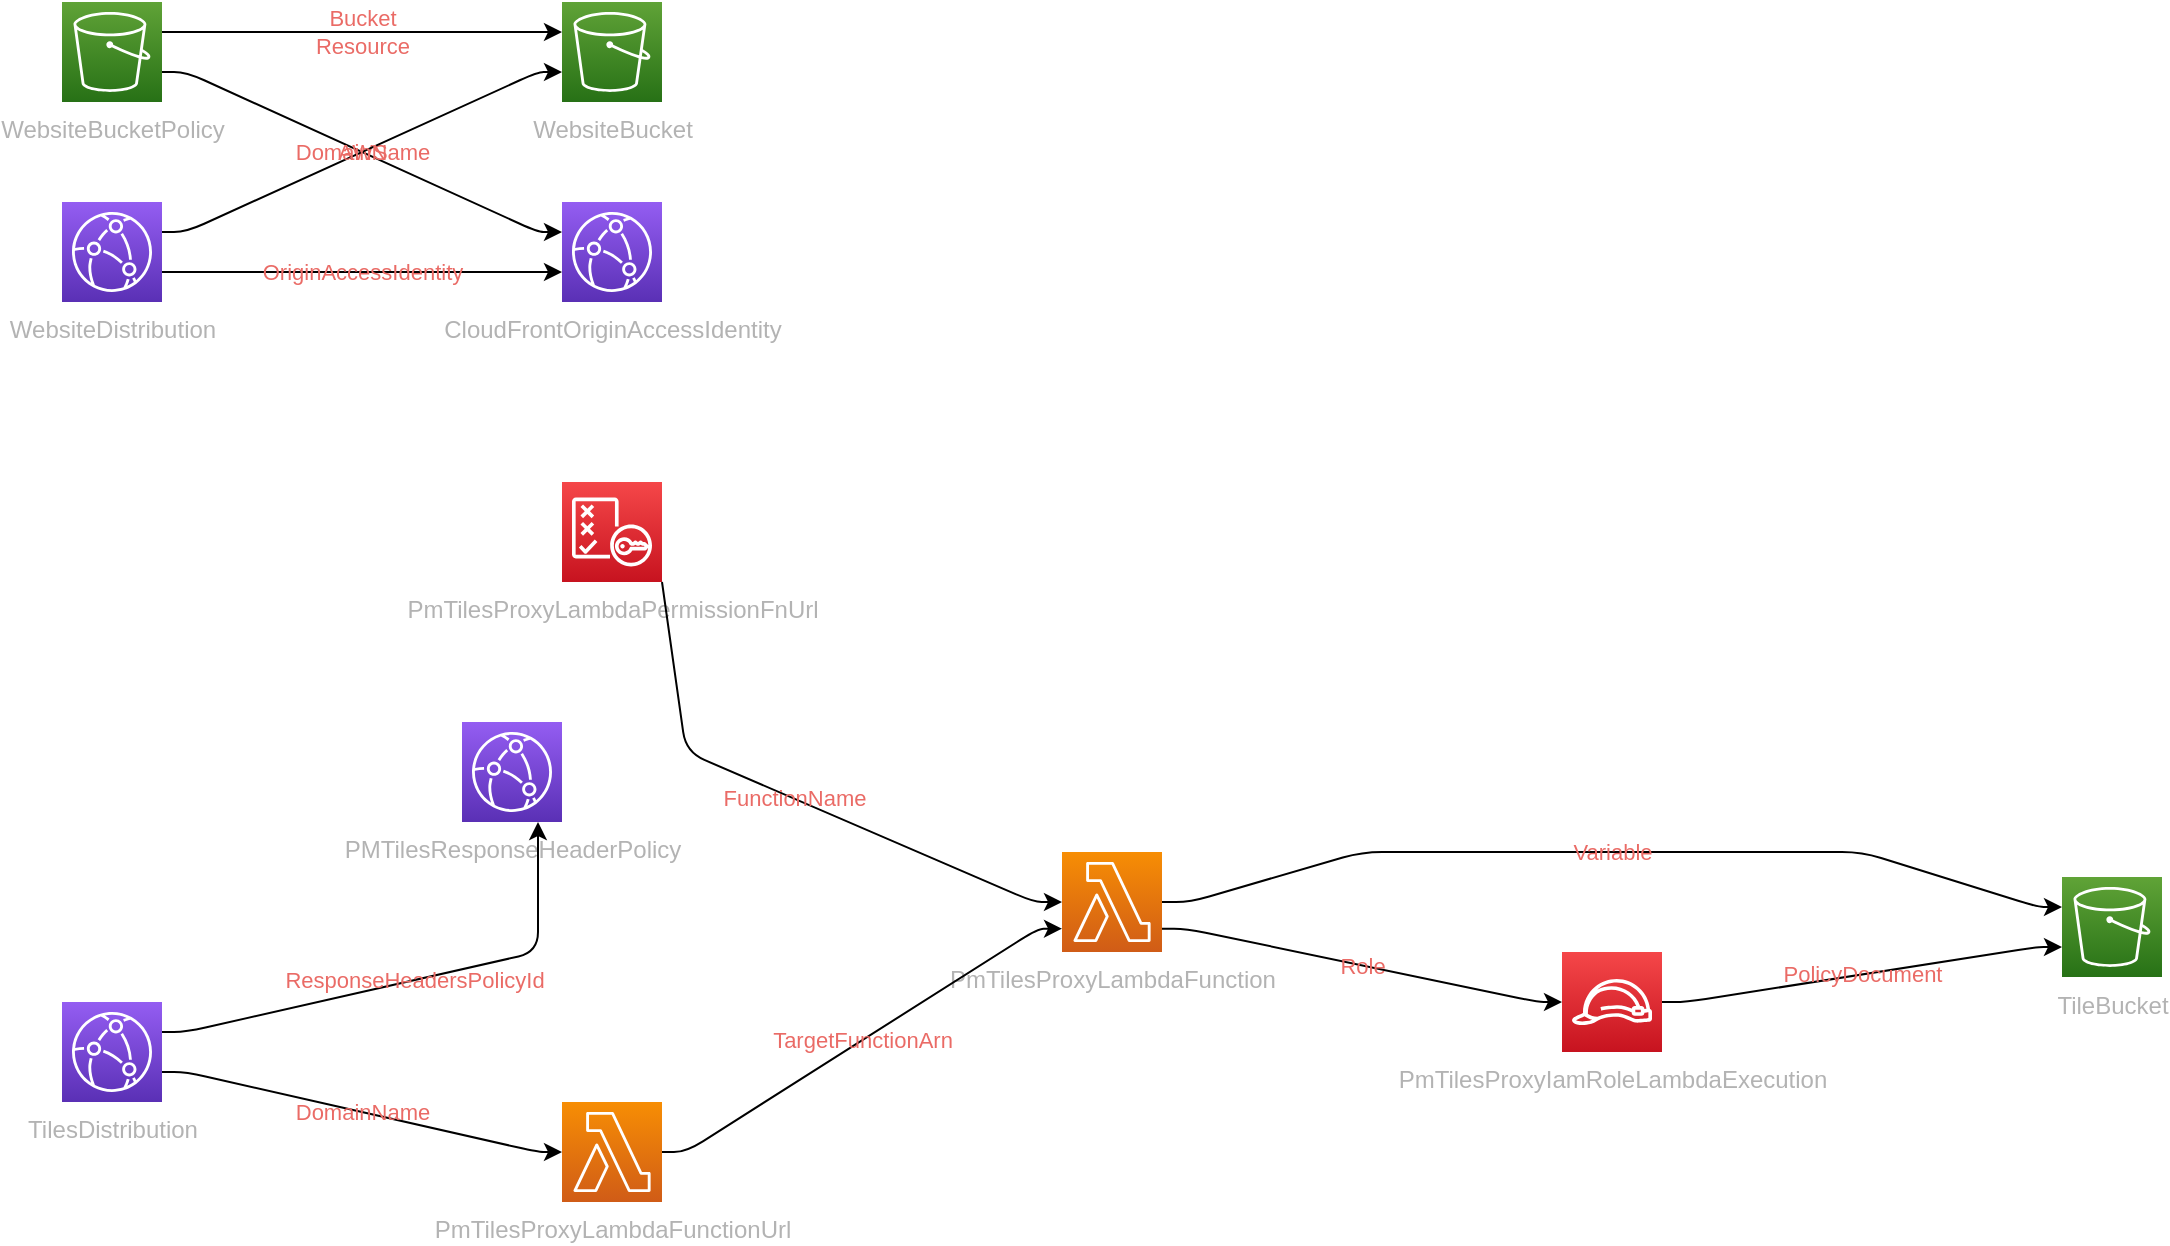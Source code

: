 <mxfile pages="2">
    <diagram id="diagramid" name="Diagram">
        <mxGraphModel dx="1765" dy="613" grid="1" gridSize="10" guides="1" tooltips="1" connect="1" arrows="1" fold="1" page="1" pageScale="1" pageWidth="827" pageHeight="1169" math="0" shadow="0">
            <root>
                <mxCell id="0"/>
                <mxCell id="1" parent="0"/>
                <mxCell id="6" value="PmTilesProxyLambdaFunction" style="outlineConnect=0;fontColor=#B3B3B3;gradientColor=#F78E04;gradientDirection=north;fillColor=#D05C17;strokeColor=#ffffff;dashed=0;verticalLabelPosition=bottom;verticalAlign=top;align=center;html=1;fontSize=12;fontStyle=0;aspect=fixed;shape=mxgraph.aws4.resourceIcon;resIcon=mxgraph.aws4.lambda;" parent="1" vertex="1">
                    <mxGeometry x="500" y="425" width="50" height="50" as="geometry"/>
                </mxCell>
                <mxCell id="8" value="PmTilesProxyLambdaFunctionUrl" style="outlineConnect=0;fontColor=#B3B3B3;gradientColor=#F78E04;gradientDirection=north;fillColor=#D05C17;strokeColor=#ffffff;dashed=0;verticalLabelPosition=bottom;verticalAlign=top;align=center;html=1;fontSize=12;fontStyle=0;aspect=fixed;shape=mxgraph.aws4.resourceIcon;resIcon=mxgraph.aws4.lambda;" parent="1" vertex="1">
                    <mxGeometry x="250" y="550" width="50" height="50" as="geometry"/>
                </mxCell>
                <mxCell id="9" value="PmTilesProxyLambdaPermissionFnUrl" style="outlineConnect=0;fontColor=#B3B3B3;gradientColor=#F54749;gradientDirection=north;fillColor=#C7131F;strokeColor=#ffffff;dashed=0;verticalLabelPosition=bottom;verticalAlign=top;align=center;html=1;fontSize=12;fontStyle=0;aspect=fixed;shape=mxgraph.aws4.resourceIcon;resIcon=mxgraph.aws4.policy;" parent="1" vertex="1">
                    <mxGeometry x="250" y="240" width="50" height="50" as="geometry"/>
                </mxCell>
                <mxCell id="10" value="PmTilesProxyIamRoleLambdaExecution" style="outlineConnect=0;fontColor=#B3B3B3;gradientColor=#F54749;gradientDirection=north;fillColor=#C7131F;strokeColor=#ffffff;dashed=0;verticalLabelPosition=bottom;verticalAlign=top;align=center;html=1;fontSize=12;fontStyle=0;aspect=fixed;shape=mxgraph.aws4.resourceIcon;resIcon=mxgraph.aws4.role;" parent="1" vertex="1">
                    <mxGeometry x="750" y="475" width="50" height="50" as="geometry"/>
                </mxCell>
                <mxCell id="11" value="WebsiteBucket" style="outlineConnect=0;fontColor=#B3B3B3;gradientColor=#60A337;gradientDirection=north;fillColor=#277116;strokeColor=#ffffff;dashed=0;verticalLabelPosition=bottom;verticalAlign=top;align=center;html=1;fontSize=12;fontStyle=0;aspect=fixed;shape=mxgraph.aws4.resourceIcon;resIcon=mxgraph.aws4.s3;" parent="1" vertex="1">
                    <mxGeometry x="250" width="50" height="50" as="geometry"/>
                </mxCell>
                <mxCell id="12" value="TileBucket" style="outlineConnect=0;fontColor=#B3B3B3;gradientColor=#60A337;gradientDirection=north;fillColor=#277116;strokeColor=#ffffff;dashed=0;verticalLabelPosition=bottom;verticalAlign=top;align=center;html=1;fontSize=12;fontStyle=0;aspect=fixed;shape=mxgraph.aws4.resourceIcon;resIcon=mxgraph.aws4.s3;" parent="1" vertex="1">
                    <mxGeometry x="1000" y="437.5" width="50" height="50" as="geometry"/>
                </mxCell>
                <mxCell id="13" value="WebsiteBucketPolicy" style="outlineConnect=0;fontColor=#B3B3B3;gradientColor=#60A337;gradientDirection=north;fillColor=#277116;strokeColor=#ffffff;dashed=0;verticalLabelPosition=bottom;verticalAlign=top;align=center;html=1;fontSize=12;fontStyle=0;aspect=fixed;shape=mxgraph.aws4.resourceIcon;resIcon=mxgraph.aws4.s3;" parent="1" vertex="1">
                    <mxGeometry width="50" height="50" as="geometry"/>
                </mxCell>
                <mxCell id="14" value="CloudFrontOriginAccessIdentity" style="outlineConnect=0;fontColor=#B3B3B3;gradientColor=#945DF2;gradientDirection=north;fillColor=#5A30B5;strokeColor=#ffffff;dashed=0;verticalLabelPosition=bottom;verticalAlign=top;align=center;html=1;fontSize=12;fontStyle=0;aspect=fixed;shape=mxgraph.aws4.resourceIcon;resIcon=mxgraph.aws4.cloudfront;" parent="1" vertex="1">
                    <mxGeometry x="250" y="100" width="50" height="50" as="geometry"/>
                </mxCell>
                <mxCell id="15" value="WebsiteDistribution" style="outlineConnect=0;fontColor=#B3B3B3;gradientColor=#945DF2;gradientDirection=north;fillColor=#5A30B5;strokeColor=#ffffff;dashed=0;verticalLabelPosition=bottom;verticalAlign=top;align=center;html=1;fontSize=12;fontStyle=0;aspect=fixed;shape=mxgraph.aws4.resourceIcon;resIcon=mxgraph.aws4.cloudfront;" parent="1" vertex="1">
                    <mxGeometry y="100" width="50" height="50" as="geometry"/>
                </mxCell>
                <mxCell id="16" value="PMTilesResponseHeaderPolicy" style="outlineConnect=0;fontColor=#B3B3B3;gradientColor=#945DF2;gradientDirection=north;fillColor=#5A30B5;strokeColor=#ffffff;dashed=0;verticalLabelPosition=bottom;verticalAlign=top;align=center;html=1;fontSize=12;fontStyle=0;aspect=fixed;shape=mxgraph.aws4.resourceIcon;resIcon=mxgraph.aws4.cloudfront;" parent="1" vertex="1">
                    <mxGeometry x="200" y="360" width="50" height="50" as="geometry"/>
                </mxCell>
                <mxCell id="17" value="TilesDistribution" style="outlineConnect=0;fontColor=#B3B3B3;gradientColor=#945DF2;gradientDirection=north;fillColor=#5A30B5;strokeColor=#ffffff;dashed=0;verticalLabelPosition=bottom;verticalAlign=top;align=center;html=1;fontSize=12;fontStyle=0;aspect=fixed;shape=mxgraph.aws4.resourceIcon;resIcon=mxgraph.aws4.cloudfront;" parent="1" vertex="1">
                    <mxGeometry y="500" width="50" height="50" as="geometry"/>
                </mxCell>
                <mxCell id="TileBucket|PmTilesProxyLambdaFunction" value="Variable" style="edgeStyle=orthogonalEdgeStyle;rounded=1;orthogonalLoop=1;jettySize=auto;html=1;labelBackgroundColor=none;fontColor=#EA6B66;noEdgeStyle=1;orthogonal=1;" parent="1" source="6" target="12" edge="1">
                    <mxGeometry relative="1" as="geometry">
                        <Array as="points">
                            <mxPoint x="564" y="450"/>
                            <mxPoint x="650" y="425"/>
                            <mxPoint x="900" y="425"/>
                            <mxPoint x="988" y="452.5"/>
                        </Array>
                    </mxGeometry>
                </mxCell>
                <mxCell id="PmTilesProxyIamRoleLambdaExecution|PmTilesProxyLambdaFunction" value="Role" style="edgeStyle=orthogonalEdgeStyle;rounded=1;orthogonalLoop=1;jettySize=auto;html=1;labelBackgroundColor=none;fontColor=#EA6B66;noEdgeStyle=1;orthogonal=1;" parent="1" source="6" target="10" edge="1">
                    <mxGeometry relative="1" as="geometry">
                        <Array as="points">
                            <mxPoint x="562" y="463.333"/>
                            <mxPoint x="738" y="500"/>
                        </Array>
                    </mxGeometry>
                </mxCell>
                <mxCell id="PmTilesProxyLambdaFunction|PmTilesProxyLambdaFunctionUrl" value="TargetFunctionArn" style="edgeStyle=orthogonalEdgeStyle;rounded=1;orthogonalLoop=1;jettySize=auto;html=1;labelBackgroundColor=none;fontColor=#EA6B66;noEdgeStyle=1;orthogonal=1;" parent="1" source="8" target="6" edge="1">
                    <mxGeometry relative="1" as="geometry">
                        <Array as="points">
                            <mxPoint x="312" y="575"/>
                            <mxPoint x="488" y="463.333"/>
                        </Array>
                    </mxGeometry>
                </mxCell>
                <mxCell id="PmTilesProxyLambdaFunction|PmTilesProxyLambdaPermissionFnUrl" value="FunctionName" style="edgeStyle=orthogonalEdgeStyle;rounded=1;orthogonalLoop=1;jettySize=auto;html=1;labelBackgroundColor=none;fontColor=#EA6B66;noEdgeStyle=1;orthogonal=1;" parent="1" source="9" target="6" edge="1">
                    <mxGeometry relative="1" as="geometry">
                        <Array as="points">
                            <mxPoint x="312" y="375"/>
                            <mxPoint x="486" y="450"/>
                        </Array>
                    </mxGeometry>
                </mxCell>
                <mxCell id="TileBucket|PmTilesProxyIamRoleLambdaExecution" value="PolicyDocument" style="edgeStyle=orthogonalEdgeStyle;rounded=1;orthogonalLoop=1;jettySize=auto;html=1;labelBackgroundColor=none;fontColor=#EA6B66;noEdgeStyle=1;orthogonal=1;" parent="1" source="10" target="12" edge="1">
                    <mxGeometry relative="1" as="geometry">
                        <Array as="points">
                            <mxPoint x="812" y="500"/>
                            <mxPoint x="988" y="472.5"/>
                        </Array>
                    </mxGeometry>
                </mxCell>
                <mxCell id="WebsiteBucket|WebsiteBucketPolicy" value="Bucket&#10;Resource" style="edgeStyle=orthogonalEdgeStyle;rounded=1;orthogonalLoop=1;jettySize=auto;html=1;labelBackgroundColor=none;fontColor=#EA6B66;noEdgeStyle=1;orthogonal=1;" parent="1" source="13" target="11" edge="1">
                    <mxGeometry relative="1" as="geometry">
                        <Array as="points">
                            <mxPoint x="62" y="15"/>
                            <mxPoint x="238" y="15"/>
                        </Array>
                    </mxGeometry>
                </mxCell>
                <mxCell id="CloudFrontOriginAccessIdentity|WebsiteBucketPolicy" value="AWS" style="edgeStyle=orthogonalEdgeStyle;rounded=1;orthogonalLoop=1;jettySize=auto;html=1;labelBackgroundColor=none;fontColor=#EA6B66;noEdgeStyle=1;orthogonal=1;" parent="1" source="13" target="14" edge="1">
                    <mxGeometry relative="1" as="geometry">
                        <Array as="points">
                            <mxPoint x="62" y="35"/>
                            <mxPoint x="238" y="115"/>
                        </Array>
                    </mxGeometry>
                </mxCell>
                <mxCell id="CloudFrontOriginAccessIdentity|WebsiteDistribution" value="OriginAccessIdentity" style="edgeStyle=orthogonalEdgeStyle;rounded=1;orthogonalLoop=1;jettySize=auto;html=1;labelBackgroundColor=none;fontColor=#EA6B66;noEdgeStyle=1;orthogonal=1;" parent="1" source="15" target="14" edge="1">
                    <mxGeometry relative="1" as="geometry">
                        <Array as="points">
                            <mxPoint x="62" y="135"/>
                            <mxPoint x="238" y="135"/>
                        </Array>
                    </mxGeometry>
                </mxCell>
                <mxCell id="WebsiteBucket|WebsiteDistribution" value="DomainName" style="edgeStyle=orthogonalEdgeStyle;rounded=1;orthogonalLoop=1;jettySize=auto;html=1;labelBackgroundColor=none;fontColor=#EA6B66;noEdgeStyle=1;orthogonal=1;" parent="1" source="15" target="11" edge="1">
                    <mxGeometry relative="1" as="geometry">
                        <Array as="points">
                            <mxPoint x="62" y="115"/>
                            <mxPoint x="238" y="35"/>
                        </Array>
                    </mxGeometry>
                </mxCell>
                <mxCell id="PMTilesResponseHeaderPolicy|TilesDistribution" value="ResponseHeadersPolicyId" style="edgeStyle=orthogonalEdgeStyle;rounded=1;orthogonalLoop=1;jettySize=auto;html=1;labelBackgroundColor=none;fontColor=#EA6B66;noEdgeStyle=1;orthogonal=1;" parent="1" source="17" target="16" edge="1">
                    <mxGeometry relative="1" as="geometry">
                        <Array as="points">
                            <mxPoint x="62" y="515"/>
                            <mxPoint x="238" y="475"/>
                        </Array>
                    </mxGeometry>
                </mxCell>
                <mxCell id="PmTilesProxyLambdaFunctionUrl|TilesDistribution" value="DomainName" style="edgeStyle=orthogonalEdgeStyle;rounded=1;orthogonalLoop=1;jettySize=auto;html=1;labelBackgroundColor=none;fontColor=#EA6B66;noEdgeStyle=1;orthogonal=1;" parent="1" source="17" target="8" edge="1">
                    <mxGeometry relative="1" as="geometry">
                        <Array as="points">
                            <mxPoint x="62" y="535"/>
                            <mxPoint x="238" y="575"/>
                        </Array>
                    </mxGeometry>
                </mxCell>
            </root>
        </mxGraphModel>
    </diagram>
</mxfile>